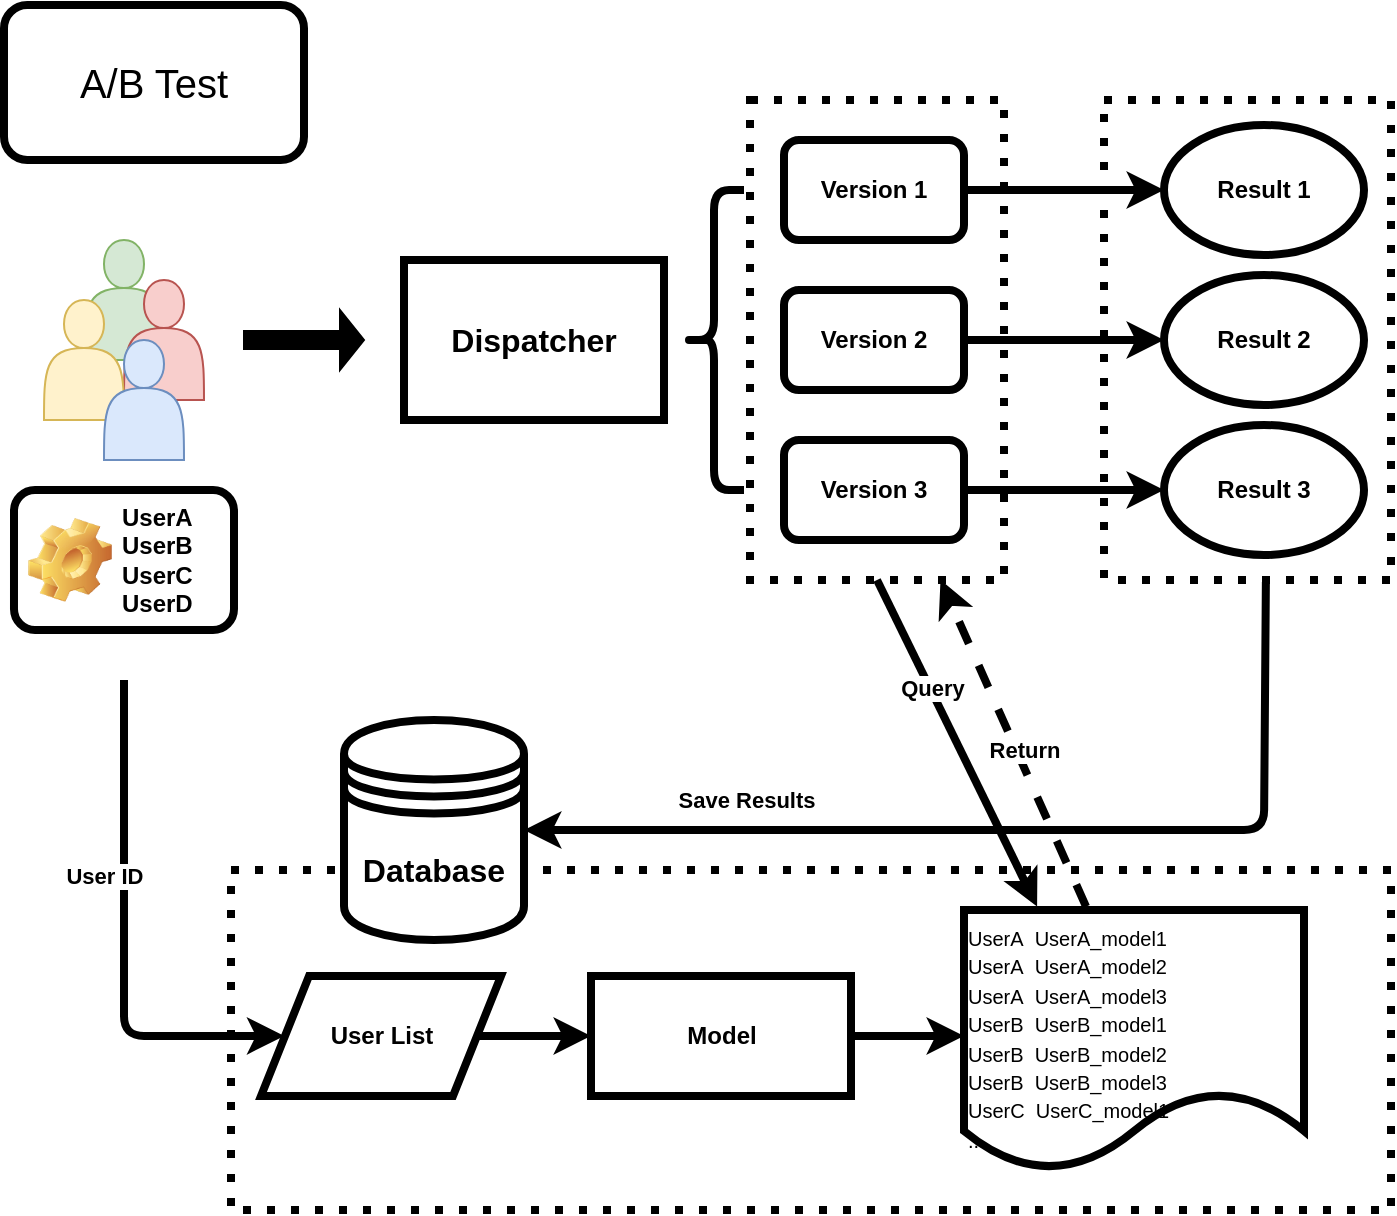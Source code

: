 <mxfile version="13.0.2" type="github">
  <diagram id="GnUdNChD58rS4u5HCapw" name="Page-1">
    <mxGraphModel dx="796" dy="562" grid="1" gridSize="10" guides="1" tooltips="1" connect="1" arrows="1" fold="1" page="1" pageScale="1" pageWidth="850" pageHeight="1100" math="0" shadow="0">
      <root>
        <mxCell id="0" />
        <mxCell id="1" parent="0" />
        <mxCell id="w1sva1VmoRCwv3eX8kRT-1" value="&lt;b&gt;User List&lt;/b&gt;" style="shape=parallelogram;perimeter=parallelogramPerimeter;whiteSpace=wrap;html=1;strokeWidth=4;fillColor=#FFFFFF;align=center;" vertex="1" parent="1">
          <mxGeometry x="158.5" y="528" width="120" height="60" as="geometry" />
        </mxCell>
        <mxCell id="w1sva1VmoRCwv3eX8kRT-2" value="" style="whiteSpace=wrap;html=1;strokeWidth=4;fillColor=none;align=center;dashed=1;dashPattern=1 2;" vertex="1" parent="1">
          <mxGeometry x="143.5" y="475" width="580" height="170" as="geometry" />
        </mxCell>
        <mxCell id="w1sva1VmoRCwv3eX8kRT-3" value="" style="whiteSpace=wrap;html=1;strokeWidth=4;fillColor=none;align=center;dashed=1;dashPattern=1 2;" vertex="1" parent="1">
          <mxGeometry x="403" y="90" width="127" height="240" as="geometry" />
        </mxCell>
        <mxCell id="w1sva1VmoRCwv3eX8kRT-4" value="" style="shape=actor;whiteSpace=wrap;html=1;fillColor=#d5e8d4;strokeColor=#82b366;" vertex="1" parent="1">
          <mxGeometry x="70" y="160" width="40" height="60" as="geometry" />
        </mxCell>
        <mxCell id="w1sva1VmoRCwv3eX8kRT-5" value="" style="shape=actor;whiteSpace=wrap;html=1;fillColor=#f8cecc;strokeColor=#b85450;" vertex="1" parent="1">
          <mxGeometry x="90" y="180" width="40" height="60" as="geometry" />
        </mxCell>
        <mxCell id="w1sva1VmoRCwv3eX8kRT-6" value="" style="shape=actor;whiteSpace=wrap;html=1;fillColor=#fff2cc;strokeColor=#d6b656;" vertex="1" parent="1">
          <mxGeometry x="50" y="190" width="40" height="60" as="geometry" />
        </mxCell>
        <mxCell id="w1sva1VmoRCwv3eX8kRT-7" value="" style="shape=singleArrow;whiteSpace=wrap;html=1;fillColor=#000000;" vertex="1" parent="1">
          <mxGeometry x="150" y="195" width="60" height="30" as="geometry" />
        </mxCell>
        <mxCell id="w1sva1VmoRCwv3eX8kRT-8" value="&lt;b&gt;&lt;font style=&quot;font-size: 16px&quot;&gt;Dispatcher&lt;/font&gt;&lt;/b&gt;" style="rounded=0;whiteSpace=wrap;html=1;strokeWidth=4;fillColor=#FFFFFF;align=center;" vertex="1" parent="1">
          <mxGeometry x="230" y="170" width="130" height="80" as="geometry" />
        </mxCell>
        <mxCell id="w1sva1VmoRCwv3eX8kRT-9" value="" style="shape=curlyBracket;whiteSpace=wrap;html=1;rounded=1;strokeWidth=4;fillColor=#FFFFFF;" vertex="1" parent="1">
          <mxGeometry x="370" y="135" width="30" height="150" as="geometry" />
        </mxCell>
        <mxCell id="w1sva1VmoRCwv3eX8kRT-10" value="" style="shape=actor;whiteSpace=wrap;html=1;fillColor=#dae8fc;strokeColor=#6c8ebf;" vertex="1" parent="1">
          <mxGeometry x="80" y="210" width="40" height="60" as="geometry" />
        </mxCell>
        <mxCell id="w1sva1VmoRCwv3eX8kRT-11" value="&lt;b&gt;Version 1&lt;/b&gt;" style="rounded=1;whiteSpace=wrap;html=1;strokeWidth=4;fillColor=#FFFFFF;" vertex="1" parent="1">
          <mxGeometry x="420" y="110" width="90" height="50" as="geometry" />
        </mxCell>
        <mxCell id="w1sva1VmoRCwv3eX8kRT-12" value="&lt;b&gt;Version 2&lt;/b&gt;" style="rounded=1;whiteSpace=wrap;html=1;strokeWidth=4;fillColor=#FFFFFF;" vertex="1" parent="1">
          <mxGeometry x="420" y="185" width="90" height="50" as="geometry" />
        </mxCell>
        <mxCell id="w1sva1VmoRCwv3eX8kRT-13" value="&lt;b&gt;Version 3&lt;/b&gt;" style="rounded=1;whiteSpace=wrap;html=1;strokeWidth=4;fillColor=#FFFFFF;" vertex="1" parent="1">
          <mxGeometry x="420" y="260" width="90" height="50" as="geometry" />
        </mxCell>
        <mxCell id="w1sva1VmoRCwv3eX8kRT-14" value="" style="endArrow=classic;html=1;rounded=0;strokeWidth=4;exitX=1;exitY=0.5;exitDx=0;exitDy=0;entryX=0;entryY=0.5;entryDx=0;entryDy=0;" edge="1" parent="1" source="w1sva1VmoRCwv3eX8kRT-11" target="w1sva1VmoRCwv3eX8kRT-16">
          <mxGeometry width="50" height="50" relative="1" as="geometry">
            <mxPoint x="530" y="134.5" as="sourcePoint" />
            <mxPoint x="590" y="134.5" as="targetPoint" />
          </mxGeometry>
        </mxCell>
        <mxCell id="w1sva1VmoRCwv3eX8kRT-15" value="UserA&lt;br&gt;UserB&lt;br&gt;UserC&lt;br&gt;UserD" style="label;whiteSpace=wrap;html=1;image=img/clipart/Gear_128x128.png;strokeWidth=4;fillColor=#FFFFFF;" vertex="1" parent="1">
          <mxGeometry x="35" y="285" width="110" height="70" as="geometry" />
        </mxCell>
        <mxCell id="w1sva1VmoRCwv3eX8kRT-16" value="&lt;b&gt;Result 1&lt;/b&gt;" style="ellipse;whiteSpace=wrap;html=1;strokeWidth=4;fillColor=#FFFFFF;" vertex="1" parent="1">
          <mxGeometry x="610" y="102.5" width="100" height="65" as="geometry" />
        </mxCell>
        <mxCell id="w1sva1VmoRCwv3eX8kRT-17" value="" style="endArrow=classic;html=1;rounded=0;strokeWidth=4;exitX=1;exitY=0.5;exitDx=0;exitDy=0;entryX=0;entryY=0.5;entryDx=0;entryDy=0;" edge="1" parent="1" source="w1sva1VmoRCwv3eX8kRT-12" target="w1sva1VmoRCwv3eX8kRT-18">
          <mxGeometry width="50" height="50" relative="1" as="geometry">
            <mxPoint x="530" y="209.5" as="sourcePoint" />
            <mxPoint x="590" y="209.5" as="targetPoint" />
          </mxGeometry>
        </mxCell>
        <mxCell id="w1sva1VmoRCwv3eX8kRT-18" value="&lt;b&gt;Result 2&lt;/b&gt;" style="ellipse;whiteSpace=wrap;html=1;strokeWidth=4;fillColor=#FFFFFF;" vertex="1" parent="1">
          <mxGeometry x="610" y="177.5" width="100" height="65" as="geometry" />
        </mxCell>
        <mxCell id="w1sva1VmoRCwv3eX8kRT-19" value="" style="endArrow=classic;html=1;rounded=0;strokeWidth=4;exitX=1;exitY=0.5;exitDx=0;exitDy=0;entryX=0;entryY=0.5;entryDx=0;entryDy=0;" edge="1" parent="1" source="w1sva1VmoRCwv3eX8kRT-13" target="w1sva1VmoRCwv3eX8kRT-20">
          <mxGeometry width="50" height="50" relative="1" as="geometry">
            <mxPoint x="530" y="284.5" as="sourcePoint" />
            <mxPoint x="600" y="285" as="targetPoint" />
          </mxGeometry>
        </mxCell>
        <mxCell id="w1sva1VmoRCwv3eX8kRT-20" value="&lt;b&gt;Result 3&lt;/b&gt;" style="ellipse;whiteSpace=wrap;html=1;strokeWidth=4;fillColor=#FFFFFF;" vertex="1" parent="1">
          <mxGeometry x="610" y="252.5" width="100" height="65" as="geometry" />
        </mxCell>
        <mxCell id="w1sva1VmoRCwv3eX8kRT-21" value="" style="edgeStyle=segmentEdgeStyle;endArrow=classic;html=1;strokeWidth=4;entryX=0.046;entryY=0.488;entryDx=0;entryDy=0;entryPerimeter=0;" edge="1" parent="1" target="w1sva1VmoRCwv3eX8kRT-2">
          <mxGeometry width="50" height="50" relative="1" as="geometry">
            <mxPoint x="90" y="380" as="sourcePoint" />
            <mxPoint x="130" y="558" as="targetPoint" />
            <Array as="points">
              <mxPoint x="90" y="558" />
            </Array>
          </mxGeometry>
        </mxCell>
        <mxCell id="w1sva1VmoRCwv3eX8kRT-22" value="&lt;b&gt;User ID&lt;/b&gt;" style="edgeLabel;html=1;align=center;verticalAlign=middle;resizable=0;points=[];" vertex="1" connectable="0" parent="w1sva1VmoRCwv3eX8kRT-21">
          <mxGeometry x="-0.385" y="23" relative="1" as="geometry">
            <mxPoint x="-33" y="18" as="offset" />
          </mxGeometry>
        </mxCell>
        <mxCell id="w1sva1VmoRCwv3eX8kRT-23" value="" style="endArrow=classic;html=1;strokeWidth=4;entryX=0.215;entryY=-0.013;entryDx=0;entryDy=0;entryPerimeter=0;exitX=0.5;exitY=1;exitDx=0;exitDy=0;" edge="1" parent="1" source="w1sva1VmoRCwv3eX8kRT-3" target="w1sva1VmoRCwv3eX8kRT-31">
          <mxGeometry width="50" height="50" relative="1" as="geometry">
            <mxPoint x="469" y="341" as="sourcePoint" />
            <mxPoint x="539" y="441" as="targetPoint" />
          </mxGeometry>
        </mxCell>
        <mxCell id="w1sva1VmoRCwv3eX8kRT-24" value="&lt;b&gt;Query&lt;/b&gt;" style="edgeLabel;html=1;align=center;verticalAlign=middle;resizable=0;points=[];" vertex="1" connectable="0" parent="w1sva1VmoRCwv3eX8kRT-23">
          <mxGeometry x="-0.569" relative="1" as="geometry">
            <mxPoint x="10.5" y="19.21" as="offset" />
          </mxGeometry>
        </mxCell>
        <mxCell id="w1sva1VmoRCwv3eX8kRT-25" value="" style="endArrow=classic;html=1;strokeWidth=4;dashed=1;exitX=0.359;exitY=-0.013;exitDx=0;exitDy=0;exitPerimeter=0;entryX=0.75;entryY=1;entryDx=0;entryDy=0;" edge="1" parent="1" source="w1sva1VmoRCwv3eX8kRT-31" target="w1sva1VmoRCwv3eX8kRT-3">
          <mxGeometry width="50" height="50" relative="1" as="geometry">
            <mxPoint x="561" y="420.5" as="sourcePoint" />
            <mxPoint x="500" y="340" as="targetPoint" />
          </mxGeometry>
        </mxCell>
        <mxCell id="w1sva1VmoRCwv3eX8kRT-26" value="&lt;b&gt;Return&lt;/b&gt;" style="edgeLabel;html=1;align=center;verticalAlign=middle;resizable=0;points=[];" vertex="1" connectable="0" parent="w1sva1VmoRCwv3eX8kRT-25">
          <mxGeometry x="-0.569" relative="1" as="geometry">
            <mxPoint x="-15.98" y="-43.49" as="offset" />
          </mxGeometry>
        </mxCell>
        <mxCell id="w1sva1VmoRCwv3eX8kRT-27" value="" style="whiteSpace=wrap;html=1;strokeWidth=4;fillColor=none;align=center;dashed=1;dashPattern=1 2;" vertex="1" parent="1">
          <mxGeometry x="580" y="90" width="143.5" height="240" as="geometry" />
        </mxCell>
        <mxCell id="w1sva1VmoRCwv3eX8kRT-28" value="" style="edgeStyle=elbowEdgeStyle;elbow=horizontal;endArrow=classic;html=1;strokeWidth=4;exitX=0.564;exitY=1.004;exitDx=0;exitDy=0;exitPerimeter=0;entryX=1;entryY=0.5;entryDx=0;entryDy=0;" edge="1" parent="1" source="w1sva1VmoRCwv3eX8kRT-27" target="w1sva1VmoRCwv3eX8kRT-30">
          <mxGeometry width="50" height="50" relative="1" as="geometry">
            <mxPoint x="670" y="346" as="sourcePoint" />
            <mxPoint x="340" y="396" as="targetPoint" />
            <Array as="points">
              <mxPoint x="660" y="396" />
            </Array>
          </mxGeometry>
        </mxCell>
        <mxCell id="w1sva1VmoRCwv3eX8kRT-29" value="&lt;b&gt;Save Results&lt;/b&gt;" style="edgeLabel;html=1;align=center;verticalAlign=middle;resizable=0;points=[];" vertex="1" connectable="0" parent="w1sva1VmoRCwv3eX8kRT-28">
          <mxGeometry x="0.566" relative="1" as="geometry">
            <mxPoint x="3.03" y="-15" as="offset" />
          </mxGeometry>
        </mxCell>
        <mxCell id="w1sva1VmoRCwv3eX8kRT-30" value="&lt;b&gt;&lt;font style=&quot;font-size: 16px&quot;&gt;Database&lt;/font&gt;&lt;/b&gt;" style="shape=datastore;whiteSpace=wrap;html=1;strokeWidth=4;fillColor=#FFFFFF;" vertex="1" parent="1">
          <mxGeometry x="200" y="400" width="90" height="110" as="geometry" />
        </mxCell>
        <mxCell id="w1sva1VmoRCwv3eX8kRT-31" value="&lt;font style=&quot;font-size: 10px&quot;&gt;&lt;span&gt;UserA&amp;nbsp; UserA_model1&amp;nbsp;&lt;br&gt;UserA&amp;nbsp; UserA_model2&lt;br&gt;UserA&amp;nbsp; UserA_model3&lt;br&gt;UserB&amp;nbsp; UserB_model1&lt;br&gt;UserB&amp;nbsp; UserB_model2&lt;br&gt;UserB&amp;nbsp; UserB_model3&lt;br&gt;&lt;/span&gt;UserC&amp;nbsp; UserC_model1&lt;br&gt;...&lt;/font&gt;" style="shape=document;whiteSpace=wrap;html=1;boundedLbl=1;strokeWidth=4;fillColor=#FFFFFF;align=left;horizontal=1;verticalAlign=top;labelPosition=center;verticalLabelPosition=middle;" vertex="1" parent="1">
          <mxGeometry x="510" y="495" width="170" height="130" as="geometry" />
        </mxCell>
        <mxCell id="w1sva1VmoRCwv3eX8kRT-32" value="&lt;b&gt;Model&lt;/b&gt;" style="rounded=0;whiteSpace=wrap;html=1;strokeWidth=4;fillColor=#FFFFFF;align=center;" vertex="1" parent="1">
          <mxGeometry x="323.5" y="528" width="130" height="60" as="geometry" />
        </mxCell>
        <mxCell id="w1sva1VmoRCwv3eX8kRT-33" value="" style="edgeStyle=orthogonalEdgeStyle;rounded=0;orthogonalLoop=1;jettySize=auto;html=1;strokeWidth=4;" edge="1" parent="1" source="w1sva1VmoRCwv3eX8kRT-1">
          <mxGeometry relative="1" as="geometry">
            <mxPoint x="323.5" y="558" as="targetPoint" />
          </mxGeometry>
        </mxCell>
        <mxCell id="w1sva1VmoRCwv3eX8kRT-34" value="" style="edgeStyle=orthogonalEdgeStyle;rounded=0;orthogonalLoop=1;jettySize=auto;html=1;strokeWidth=4;exitX=1;exitY=0.5;exitDx=0;exitDy=0;" edge="1" parent="1" source="w1sva1VmoRCwv3eX8kRT-32">
          <mxGeometry relative="1" as="geometry">
            <mxPoint x="466.5" y="557.5" as="sourcePoint" />
            <mxPoint x="510" y="558" as="targetPoint" />
          </mxGeometry>
        </mxCell>
        <mxCell id="w1sva1VmoRCwv3eX8kRT-35" value="&lt;font style=&quot;font-size: 20px&quot;&gt;A/B Test&lt;/font&gt;" style="rounded=1;whiteSpace=wrap;html=1;strokeWidth=4;fillColor=none;align=center;" vertex="1" parent="1">
          <mxGeometry x="30" y="42.5" width="150" height="77.5" as="geometry" />
        </mxCell>
      </root>
    </mxGraphModel>
  </diagram>
</mxfile>

